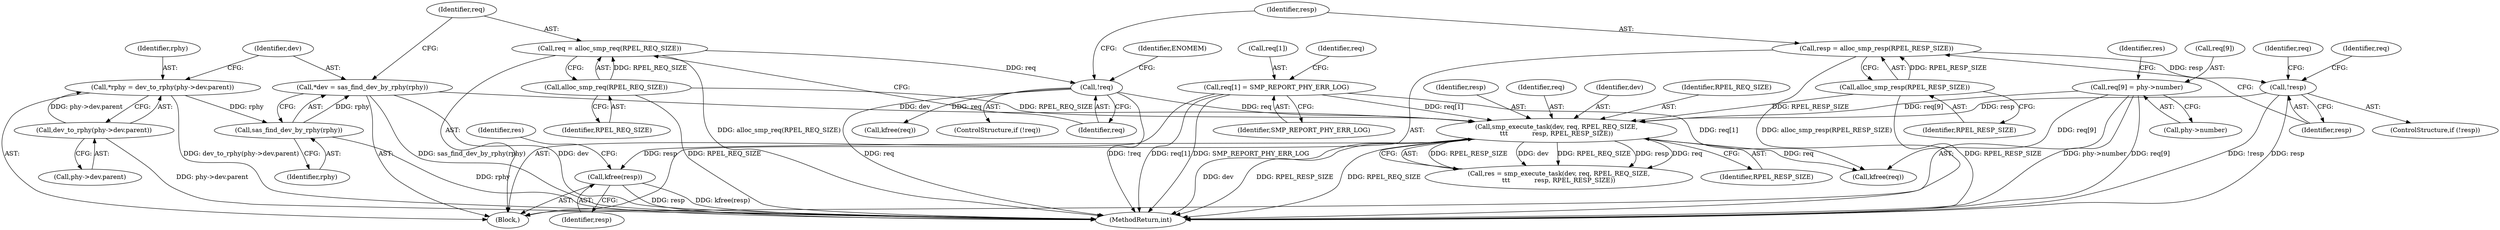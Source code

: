 digraph "0_linux_4a491b1ab11ca0556d2fda1ff1301e862a2d44c4@API" {
"1000206" [label="(Call,kfree(resp))"];
"1000157" [label="(Call,smp_execute_task(dev, req, RPEL_REQ_SIZE,\n\t\t\t            resp, RPEL_RESP_SIZE))"];
"1000116" [label="(Call,*dev = sas_find_dev_by_rphy(rphy))"];
"1000118" [label="(Call,sas_find_dev_by_rphy(rphy))"];
"1000107" [label="(Call,*rphy = dev_to_rphy(phy->dev.parent))"];
"1000109" [label="(Call,dev_to_rphy(phy->dev.parent))"];
"1000125" [label="(Call,!req)"];
"1000120" [label="(Call,req = alloc_smp_req(RPEL_REQ_SIZE))"];
"1000122" [label="(Call,alloc_smp_req(RPEL_REQ_SIZE))"];
"1000143" [label="(Call,req[1] = SMP_REPORT_PHY_ERR_LOG)"];
"1000148" [label="(Call,req[9] = phy->number)"];
"1000135" [label="(Call,!resp)"];
"1000130" [label="(Call,resp = alloc_smp_resp(RPEL_RESP_SIZE))"];
"1000132" [label="(Call,alloc_smp_resp(RPEL_RESP_SIZE))"];
"1000134" [label="(ControlStructure,if (!resp))"];
"1000119" [label="(Identifier,rphy)"];
"1000148" [label="(Call,req[9] = phy->number)"];
"1000126" [label="(Identifier,req)"];
"1000135" [label="(Call,!resp)"];
"1000131" [label="(Identifier,resp)"];
"1000125" [label="(Call,!req)"];
"1000143" [label="(Call,req[1] = SMP_REPORT_PHY_ERR_LOG)"];
"1000155" [label="(Call,res = smp_execute_task(dev, req, RPEL_REQ_SIZE,\n\t\t\t            resp, RPEL_RESP_SIZE))"];
"1000204" [label="(Call,kfree(req))"];
"1000107" [label="(Call,*rphy = dev_to_rphy(phy->dev.parent))"];
"1000161" [label="(Identifier,resp)"];
"1000162" [label="(Identifier,RPEL_RESP_SIZE)"];
"1000109" [label="(Call,dev_to_rphy(phy->dev.parent))"];
"1000108" [label="(Identifier,rphy)"];
"1000110" [label="(Call,phy->dev.parent)"];
"1000210" [label="(MethodReturn,int)"];
"1000123" [label="(Identifier,RPEL_REQ_SIZE)"];
"1000206" [label="(Call,kfree(resp))"];
"1000124" [label="(ControlStructure,if (!req))"];
"1000144" [label="(Call,req[1])"];
"1000149" [label="(Call,req[9])"];
"1000159" [label="(Identifier,req)"];
"1000152" [label="(Call,phy->number)"];
"1000136" [label="(Identifier,resp)"];
"1000147" [label="(Identifier,SMP_REPORT_PHY_ERR_LOG)"];
"1000158" [label="(Identifier,dev)"];
"1000121" [label="(Identifier,req)"];
"1000209" [label="(Identifier,res)"];
"1000118" [label="(Call,sas_find_dev_by_rphy(rphy))"];
"1000157" [label="(Call,smp_execute_task(dev, req, RPEL_REQ_SIZE,\n\t\t\t            resp, RPEL_RESP_SIZE))"];
"1000129" [label="(Identifier,ENOMEM)"];
"1000138" [label="(Call,kfree(req))"];
"1000145" [label="(Identifier,req)"];
"1000139" [label="(Identifier,req)"];
"1000132" [label="(Call,alloc_smp_resp(RPEL_RESP_SIZE))"];
"1000120" [label="(Call,req = alloc_smp_req(RPEL_REQ_SIZE))"];
"1000156" [label="(Identifier,res)"];
"1000102" [label="(Block,)"];
"1000116" [label="(Call,*dev = sas_find_dev_by_rphy(rphy))"];
"1000117" [label="(Identifier,dev)"];
"1000130" [label="(Call,resp = alloc_smp_resp(RPEL_RESP_SIZE))"];
"1000133" [label="(Identifier,RPEL_RESP_SIZE)"];
"1000160" [label="(Identifier,RPEL_REQ_SIZE)"];
"1000150" [label="(Identifier,req)"];
"1000207" [label="(Identifier,resp)"];
"1000122" [label="(Call,alloc_smp_req(RPEL_REQ_SIZE))"];
"1000206" -> "1000102"  [label="AST: "];
"1000206" -> "1000207"  [label="CFG: "];
"1000207" -> "1000206"  [label="AST: "];
"1000209" -> "1000206"  [label="CFG: "];
"1000206" -> "1000210"  [label="DDG: resp"];
"1000206" -> "1000210"  [label="DDG: kfree(resp)"];
"1000157" -> "1000206"  [label="DDG: resp"];
"1000157" -> "1000155"  [label="AST: "];
"1000157" -> "1000162"  [label="CFG: "];
"1000158" -> "1000157"  [label="AST: "];
"1000159" -> "1000157"  [label="AST: "];
"1000160" -> "1000157"  [label="AST: "];
"1000161" -> "1000157"  [label="AST: "];
"1000162" -> "1000157"  [label="AST: "];
"1000155" -> "1000157"  [label="CFG: "];
"1000157" -> "1000210"  [label="DDG: RPEL_RESP_SIZE"];
"1000157" -> "1000210"  [label="DDG: RPEL_REQ_SIZE"];
"1000157" -> "1000210"  [label="DDG: dev"];
"1000157" -> "1000155"  [label="DDG: RPEL_RESP_SIZE"];
"1000157" -> "1000155"  [label="DDG: dev"];
"1000157" -> "1000155"  [label="DDG: RPEL_REQ_SIZE"];
"1000157" -> "1000155"  [label="DDG: resp"];
"1000157" -> "1000155"  [label="DDG: req"];
"1000116" -> "1000157"  [label="DDG: dev"];
"1000125" -> "1000157"  [label="DDG: req"];
"1000143" -> "1000157"  [label="DDG: req[1]"];
"1000148" -> "1000157"  [label="DDG: req[9]"];
"1000122" -> "1000157"  [label="DDG: RPEL_REQ_SIZE"];
"1000135" -> "1000157"  [label="DDG: resp"];
"1000132" -> "1000157"  [label="DDG: RPEL_RESP_SIZE"];
"1000157" -> "1000204"  [label="DDG: req"];
"1000116" -> "1000102"  [label="AST: "];
"1000116" -> "1000118"  [label="CFG: "];
"1000117" -> "1000116"  [label="AST: "];
"1000118" -> "1000116"  [label="AST: "];
"1000121" -> "1000116"  [label="CFG: "];
"1000116" -> "1000210"  [label="DDG: dev"];
"1000116" -> "1000210"  [label="DDG: sas_find_dev_by_rphy(rphy)"];
"1000118" -> "1000116"  [label="DDG: rphy"];
"1000118" -> "1000119"  [label="CFG: "];
"1000119" -> "1000118"  [label="AST: "];
"1000118" -> "1000210"  [label="DDG: rphy"];
"1000107" -> "1000118"  [label="DDG: rphy"];
"1000107" -> "1000102"  [label="AST: "];
"1000107" -> "1000109"  [label="CFG: "];
"1000108" -> "1000107"  [label="AST: "];
"1000109" -> "1000107"  [label="AST: "];
"1000117" -> "1000107"  [label="CFG: "];
"1000107" -> "1000210"  [label="DDG: dev_to_rphy(phy->dev.parent)"];
"1000109" -> "1000107"  [label="DDG: phy->dev.parent"];
"1000109" -> "1000110"  [label="CFG: "];
"1000110" -> "1000109"  [label="AST: "];
"1000109" -> "1000210"  [label="DDG: phy->dev.parent"];
"1000125" -> "1000124"  [label="AST: "];
"1000125" -> "1000126"  [label="CFG: "];
"1000126" -> "1000125"  [label="AST: "];
"1000129" -> "1000125"  [label="CFG: "];
"1000131" -> "1000125"  [label="CFG: "];
"1000125" -> "1000210"  [label="DDG: req"];
"1000125" -> "1000210"  [label="DDG: !req"];
"1000120" -> "1000125"  [label="DDG: req"];
"1000125" -> "1000138"  [label="DDG: req"];
"1000120" -> "1000102"  [label="AST: "];
"1000120" -> "1000122"  [label="CFG: "];
"1000121" -> "1000120"  [label="AST: "];
"1000122" -> "1000120"  [label="AST: "];
"1000126" -> "1000120"  [label="CFG: "];
"1000120" -> "1000210"  [label="DDG: alloc_smp_req(RPEL_REQ_SIZE)"];
"1000122" -> "1000120"  [label="DDG: RPEL_REQ_SIZE"];
"1000122" -> "1000123"  [label="CFG: "];
"1000123" -> "1000122"  [label="AST: "];
"1000122" -> "1000210"  [label="DDG: RPEL_REQ_SIZE"];
"1000143" -> "1000102"  [label="AST: "];
"1000143" -> "1000147"  [label="CFG: "];
"1000144" -> "1000143"  [label="AST: "];
"1000147" -> "1000143"  [label="AST: "];
"1000150" -> "1000143"  [label="CFG: "];
"1000143" -> "1000210"  [label="DDG: req[1]"];
"1000143" -> "1000210"  [label="DDG: SMP_REPORT_PHY_ERR_LOG"];
"1000143" -> "1000204"  [label="DDG: req[1]"];
"1000148" -> "1000102"  [label="AST: "];
"1000148" -> "1000152"  [label="CFG: "];
"1000149" -> "1000148"  [label="AST: "];
"1000152" -> "1000148"  [label="AST: "];
"1000156" -> "1000148"  [label="CFG: "];
"1000148" -> "1000210"  [label="DDG: phy->number"];
"1000148" -> "1000210"  [label="DDG: req[9]"];
"1000148" -> "1000204"  [label="DDG: req[9]"];
"1000135" -> "1000134"  [label="AST: "];
"1000135" -> "1000136"  [label="CFG: "];
"1000136" -> "1000135"  [label="AST: "];
"1000139" -> "1000135"  [label="CFG: "];
"1000145" -> "1000135"  [label="CFG: "];
"1000135" -> "1000210"  [label="DDG: !resp"];
"1000135" -> "1000210"  [label="DDG: resp"];
"1000130" -> "1000135"  [label="DDG: resp"];
"1000130" -> "1000102"  [label="AST: "];
"1000130" -> "1000132"  [label="CFG: "];
"1000131" -> "1000130"  [label="AST: "];
"1000132" -> "1000130"  [label="AST: "];
"1000136" -> "1000130"  [label="CFG: "];
"1000130" -> "1000210"  [label="DDG: alloc_smp_resp(RPEL_RESP_SIZE)"];
"1000132" -> "1000130"  [label="DDG: RPEL_RESP_SIZE"];
"1000132" -> "1000133"  [label="CFG: "];
"1000133" -> "1000132"  [label="AST: "];
"1000132" -> "1000210"  [label="DDG: RPEL_RESP_SIZE"];
}
